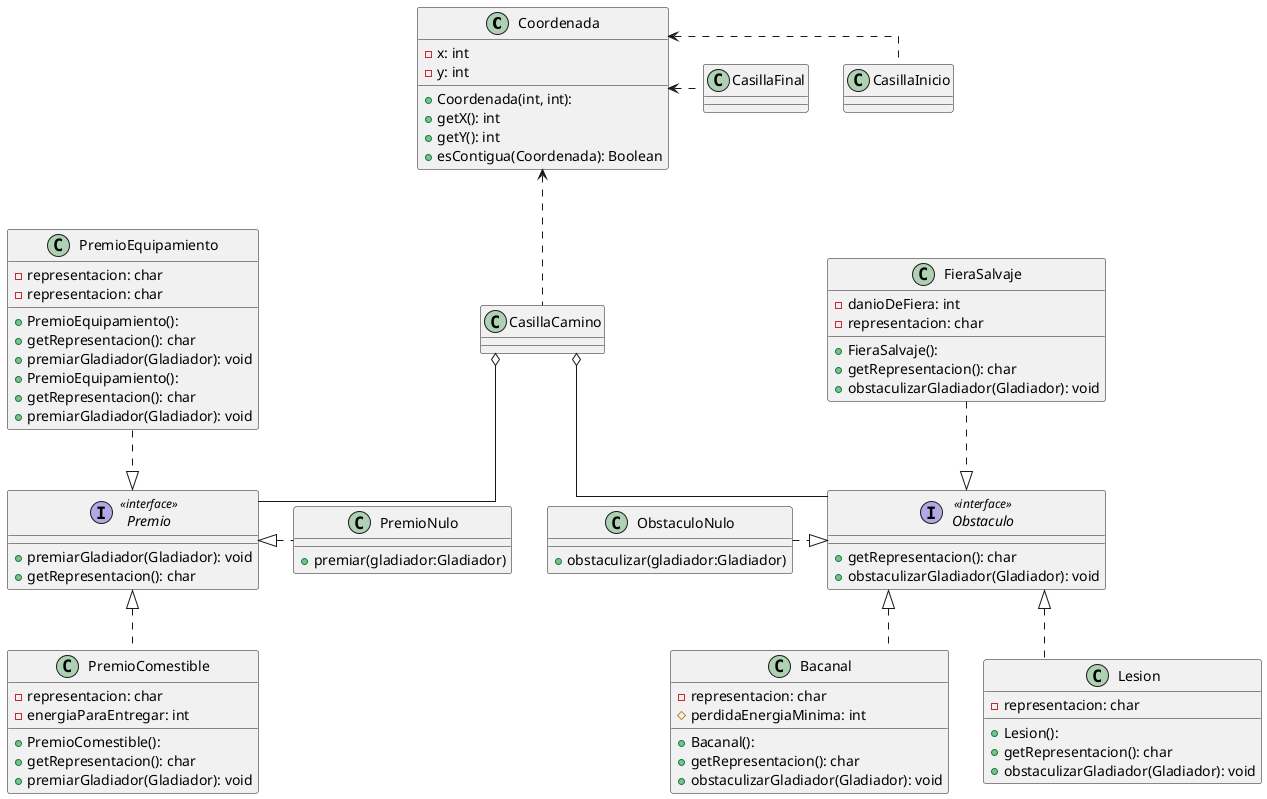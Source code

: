 @startuml
skinparam linetype ortho

class Coordenada {
  + Coordenada(int, int):
  - x: int
  - y: int
  + getX(): int
  + getY(): int
  + esContigua(Coordenada): Boolean
}

interface Obstaculo << interface >> {
  + getRepresentacion(): char
  + obstaculizarGladiador(Gladiador): void
}

interface Premio << interface >> {
  + premiarGladiador(Gladiador): void
  + getRepresentacion(): char
}

class Bacanal {
  + Bacanal():
  - representacion: char
  # perdidaEnergiaMinima: int
  + getRepresentacion(): char
  + obstaculizarGladiador(Gladiador): void
}

class PremioEquipamiento {
  + PremioEquipamiento():
  - representacion: char
  + getRepresentacion(): char
  + premiarGladiador(Gladiador): void
}

class Lesion {
  + Lesion():
  - representacion: char
  + getRepresentacion(): char
  + obstaculizarGladiador(Gladiador): void
}


class PremioComestible {
  + PremioComestible():
  - representacion: char
  - energiaParaEntregar: int
  + getRepresentacion(): char
  + premiarGladiador(Gladiador): void
}

class FieraSalvaje {
  + FieraSalvaje():
  - danioDeFiera: int
  - representacion: char
  + getRepresentacion(): char
  + obstaculizarGladiador(Gladiador): void
}

class PremioEquipamiento {
  + PremioEquipamiento():
  - representacion: char
  + getRepresentacion(): char
  + premiarGladiador(Gladiador): void
}

class ObstaculoNulo {
  + obstaculizar(gladiador:Gladiador)
}
class PremioNulo{
  + premiar(gladiador:Gladiador)
}

Coordenada <-. CasillaCamino
Coordenada <. CasillaInicio
Coordenada <. CasillaFinal

CasillaCamino o-- Premio
Premio ^. PremioNulo
ObstaculoNulo .^ Obstaculo
CasillaCamino o-- Obstaculo

Obstaculo ^.. Bacanal
FieraSalvaje  ..^ Obstaculo
Obstaculo ^.. Lesion

PremioEquipamiento  ..^ Premio
Premio ^.. PremioComestible



@enduml